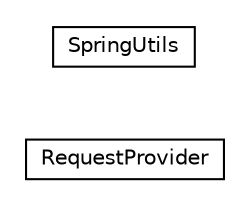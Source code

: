 #!/usr/local/bin/dot
#
# Class diagram 
# Generated by UMLGraph version R5_6-24-gf6e263 (http://www.umlgraph.org/)
#

digraph G {
	edge [fontname="Helvetica",fontsize=10,labelfontname="Helvetica",labelfontsize=10];
	node [fontname="Helvetica",fontsize=10,shape=plaintext];
	nodesep=0.25;
	ranksep=0.5;
	rankdir=LR;
	// com.gwtplatform.dispatch.server.spring.utils.RequestProvider
	c22068 [label=<<table title="com.gwtplatform.dispatch.server.spring.utils.RequestProvider" border="0" cellborder="1" cellspacing="0" cellpadding="2" port="p" href="./RequestProvider.html">
		<tr><td><table border="0" cellspacing="0" cellpadding="1">
<tr><td align="center" balign="center"> RequestProvider </td></tr>
		</table></td></tr>
		</table>>, URL="./RequestProvider.html", fontname="Helvetica", fontcolor="black", fontsize=10.0];
	// com.gwtplatform.dispatch.server.spring.utils.SpringUtils
	c22069 [label=<<table title="com.gwtplatform.dispatch.server.spring.utils.SpringUtils" border="0" cellborder="1" cellspacing="0" cellpadding="2" port="p" href="./SpringUtils.html">
		<tr><td><table border="0" cellspacing="0" cellpadding="1">
<tr><td align="center" balign="center"> SpringUtils </td></tr>
		</table></td></tr>
		</table>>, URL="./SpringUtils.html", fontname="Helvetica", fontcolor="black", fontsize=10.0];
}

